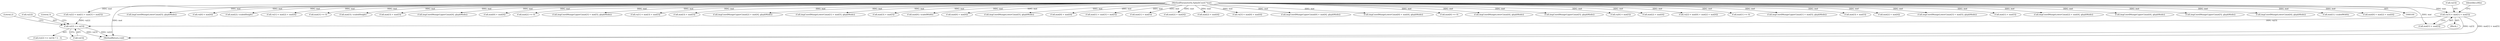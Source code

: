 digraph "0_poppler_a205e71a2dbe0c8d4f4905a76a3f79ec522eacec@array" {
"1000217" [label="(Call,vy[3] = mat[1] + mat[5])"];
"1000105" [label="(MethodParameterIn,SplashCoord *mat)"];
"1000643" [label="(Call,vy[2] <= vy[3])"];
"1000408" [label="(Call,imgCoordMungeLowerC(mat[5], glyphMode))"];
"1000140" [label="(Call,vx[0] = mat[4])"];
"1000566" [label="(Call,mat[2] / scaledHeight)"];
"1000154" [label="(Call,vx[1] = mat[2] + mat[4])"];
"1000484" [label="(Call,mat[3] >= 0)"];
"1000573" [label="(Call,mat[3] / scaledHeight)"];
"1000199" [label="(Call,mat[3] + mat[5])"];
"1000375" [label="(Call,imgCoordMungeUpperC(mat[4], glyphMode))"];
"1000381" [label="(Call,mat[0] + mat[4])"];
"1000441" [label="(Call,mat[2] >= 0)"];
"1000493" [label="(Call,imgCoordMungeUpperC(mat[3] + mat[5], glyphMode))"];
"1000107" [label="(Block,)"];
"1000165" [label="(Call,vy[1] = mat[3] + mat[5])"];
"1000652" [label="(MethodReturn,void)"];
"1000650" [label="(Literal,2)"];
"1000643" [label="(Call,vy[2] <= vy[3])"];
"1000494" [label="(Call,mat[3] + mat[5])"];
"1000450" [label="(Call,imgCoordMungeUpperC(mat[2] + mat[4], glyphMode))"];
"1000423" [label="(Call,imgCoordMungeLowerC(mat[1] + mat[5], glyphMode))"];
"1000518" [label="(Call,mat[3] + mat[5])"];
"1000552" [label="(Call,mat[0] / scaledWidth)"];
"1000210" [label="(Call,mat[0] + mat[4])"];
"1000502" [label="(Call,imgCoordMungeLowerC(mat[5], glyphMode))"];
"1000357" [label="(Call,mat[0] + mat[4])"];
"1000195" [label="(Call,mat[1] + mat[3] + mat[5])"];
"1000217" [label="(Call,vy[3] = mat[1] + mat[5])"];
"1000400" [label="(Call,mat[1] + mat[5])"];
"1000451" [label="(Call,mat[2] + mat[4])"];
"1000184" [label="(Call,mat[2] + mat[4])"];
"1000206" [label="(Call,vx[3] = mat[0] + mat[4])"];
"1000356" [label="(Call,imgCoordMungeUpperC(mat[0] + mat[4], glyphMode))"];
"1000380" [label="(Call,imgCoordMungeLowerC(mat[0] + mat[4], glyphMode))"];
"1000347" [label="(Call,mat[0] >= 0)"];
"1000644" [label="(Call,vy[2])"];
"1000365" [label="(Call,imgCoordMungeLowerC(mat[4], glyphMode))"];
"1000651" [label="(Literal,3)"];
"1000418" [label="(Call,imgCoordMungeUpperC(mat[5], glyphMode))"];
"1000221" [label="(Call,mat[1] + mat[5])"];
"1000229" [label="(Identifier,xMin)"];
"1000147" [label="(Call,vy[0] = mat[5])"];
"1000158" [label="(Call,mat[2] + mat[4])"];
"1000176" [label="(Call,vx[2] = mat[0] + mat[2] + mat[4])"];
"1000218" [label="(Call,vy[3])"];
"1000191" [label="(Call,vy[2] = mat[1] + mat[3] + mat[5])"];
"1000390" [label="(Call,mat[1] >= 0)"];
"1000399" [label="(Call,imgCoordMungeUpperC(mat[1] + mat[5], glyphMode))"];
"1000169" [label="(Call,mat[3] + mat[5])"];
"1000475" [label="(Call,mat[2] + mat[4])"];
"1000517" [label="(Call,imgCoordMungeLowerC(mat[3] + mat[5], glyphMode))"];
"1000642" [label="(Call,(vy[2] <= vy[3]) ? 2 : 3)"];
"1000424" [label="(Call,mat[1] + mat[5])"];
"1000474" [label="(Call,imgCoordMungeLowerC(mat[2] + mat[4], glyphMode))"];
"1000647" [label="(Call,vy[3])"];
"1000469" [label="(Call,imgCoordMungeUpperC(mat[4], glyphMode))"];
"1000512" [label="(Call,imgCoordMungeUpperC(mat[5], glyphMode))"];
"1000105" [label="(MethodParameterIn,SplashCoord *mat)"];
"1000459" [label="(Call,imgCoordMungeLowerC(mat[4], glyphMode))"];
"1000559" [label="(Call,mat[1] / scaledWidth)"];
"1000180" [label="(Call,mat[0] + mat[2] + mat[4])"];
"1000217" -> "1000107"  [label="AST: "];
"1000217" -> "1000221"  [label="CFG: "];
"1000218" -> "1000217"  [label="AST: "];
"1000221" -> "1000217"  [label="AST: "];
"1000229" -> "1000217"  [label="CFG: "];
"1000217" -> "1000652"  [label="DDG: mat[1] + mat[5]"];
"1000217" -> "1000652"  [label="DDG: vy[3]"];
"1000105" -> "1000217"  [label="DDG: mat"];
"1000217" -> "1000643"  [label="DDG: vy[3]"];
"1000105" -> "1000100"  [label="AST: "];
"1000105" -> "1000652"  [label="DDG: mat"];
"1000105" -> "1000140"  [label="DDG: mat"];
"1000105" -> "1000147"  [label="DDG: mat"];
"1000105" -> "1000154"  [label="DDG: mat"];
"1000105" -> "1000158"  [label="DDG: mat"];
"1000105" -> "1000165"  [label="DDG: mat"];
"1000105" -> "1000169"  [label="DDG: mat"];
"1000105" -> "1000176"  [label="DDG: mat"];
"1000105" -> "1000180"  [label="DDG: mat"];
"1000105" -> "1000184"  [label="DDG: mat"];
"1000105" -> "1000191"  [label="DDG: mat"];
"1000105" -> "1000195"  [label="DDG: mat"];
"1000105" -> "1000199"  [label="DDG: mat"];
"1000105" -> "1000206"  [label="DDG: mat"];
"1000105" -> "1000210"  [label="DDG: mat"];
"1000105" -> "1000221"  [label="DDG: mat"];
"1000105" -> "1000347"  [label="DDG: mat"];
"1000105" -> "1000356"  [label="DDG: mat"];
"1000105" -> "1000357"  [label="DDG: mat"];
"1000105" -> "1000365"  [label="DDG: mat"];
"1000105" -> "1000375"  [label="DDG: mat"];
"1000105" -> "1000380"  [label="DDG: mat"];
"1000105" -> "1000381"  [label="DDG: mat"];
"1000105" -> "1000390"  [label="DDG: mat"];
"1000105" -> "1000399"  [label="DDG: mat"];
"1000105" -> "1000400"  [label="DDG: mat"];
"1000105" -> "1000408"  [label="DDG: mat"];
"1000105" -> "1000418"  [label="DDG: mat"];
"1000105" -> "1000423"  [label="DDG: mat"];
"1000105" -> "1000424"  [label="DDG: mat"];
"1000105" -> "1000441"  [label="DDG: mat"];
"1000105" -> "1000450"  [label="DDG: mat"];
"1000105" -> "1000451"  [label="DDG: mat"];
"1000105" -> "1000459"  [label="DDG: mat"];
"1000105" -> "1000469"  [label="DDG: mat"];
"1000105" -> "1000474"  [label="DDG: mat"];
"1000105" -> "1000475"  [label="DDG: mat"];
"1000105" -> "1000484"  [label="DDG: mat"];
"1000105" -> "1000493"  [label="DDG: mat"];
"1000105" -> "1000494"  [label="DDG: mat"];
"1000105" -> "1000502"  [label="DDG: mat"];
"1000105" -> "1000512"  [label="DDG: mat"];
"1000105" -> "1000517"  [label="DDG: mat"];
"1000105" -> "1000518"  [label="DDG: mat"];
"1000105" -> "1000552"  [label="DDG: mat"];
"1000105" -> "1000559"  [label="DDG: mat"];
"1000105" -> "1000566"  [label="DDG: mat"];
"1000105" -> "1000573"  [label="DDG: mat"];
"1000643" -> "1000642"  [label="AST: "];
"1000643" -> "1000647"  [label="CFG: "];
"1000644" -> "1000643"  [label="AST: "];
"1000647" -> "1000643"  [label="AST: "];
"1000650" -> "1000643"  [label="CFG: "];
"1000651" -> "1000643"  [label="CFG: "];
"1000643" -> "1000652"  [label="DDG: vy[2]"];
"1000643" -> "1000652"  [label="DDG: vy[3]"];
"1000191" -> "1000643"  [label="DDG: vy[2]"];
}
